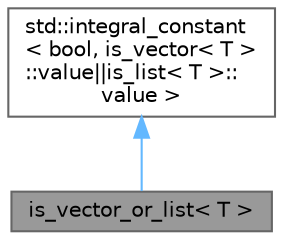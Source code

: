 digraph "is_vector_or_list&lt; T &gt;"
{
 // LATEX_PDF_SIZE
  bgcolor="transparent";
  edge [fontname=Helvetica,fontsize=10,labelfontname=Helvetica,labelfontsize=10];
  node [fontname=Helvetica,fontsize=10,shape=box,height=0.2,width=0.4];
  Node1 [id="Node000001",label="is_vector_or_list\< T \>",height=0.2,width=0.4,color="gray40", fillcolor="grey60", style="filled", fontcolor="black",tooltip="Обьединенная специализация шаблона для типов вектор и список."];
  Node2 -> Node1 [id="edge2_Node000001_Node000002",dir="back",color="steelblue1",style="solid",tooltip=" "];
  Node2 [id="Node000002",label="std::integral_constant\l\< bool, is_vector\< T \>\l::value\|\|is_list\< T \>::\lvalue \>",height=0.2,width=0.4,color="gray40", fillcolor="white", style="filled",tooltip=" "];
}
